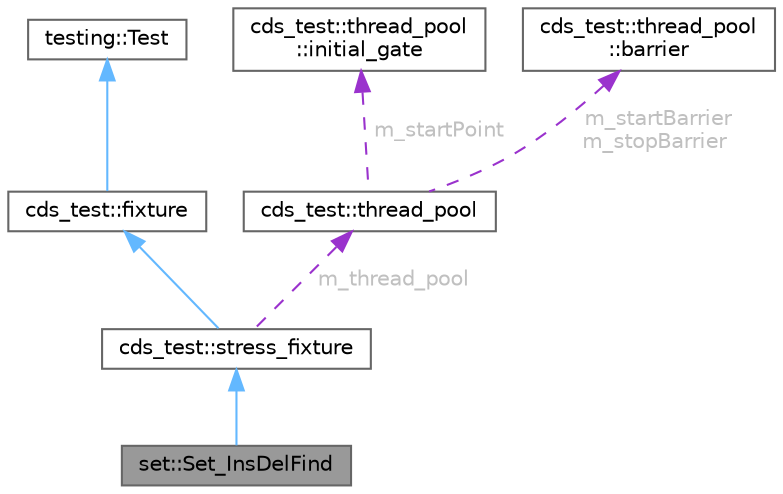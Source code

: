 digraph "set::Set_InsDelFind"
{
 // LATEX_PDF_SIZE
  bgcolor="transparent";
  edge [fontname=Helvetica,fontsize=10,labelfontname=Helvetica,labelfontsize=10];
  node [fontname=Helvetica,fontsize=10,shape=box,height=0.2,width=0.4];
  Node1 [id="Node000001",label="set::Set_InsDelFind",height=0.2,width=0.4,color="gray40", fillcolor="grey60", style="filled", fontcolor="black",tooltip=" "];
  Node2 -> Node1 [id="edge7_Node000001_Node000002",dir="back",color="steelblue1",style="solid",tooltip=" "];
  Node2 [id="Node000002",label="cds_test::stress_fixture",height=0.2,width=0.4,color="gray40", fillcolor="white", style="filled",URL="$classcds__test_1_1stress__fixture.html",tooltip=" "];
  Node3 -> Node2 [id="edge8_Node000002_Node000003",dir="back",color="steelblue1",style="solid",tooltip=" "];
  Node3 [id="Node000003",label="cds_test::fixture",height=0.2,width=0.4,color="gray40", fillcolor="white", style="filled",URL="$classcds__test_1_1fixture.html",tooltip=" "];
  Node4 -> Node3 [id="edge9_Node000003_Node000004",dir="back",color="steelblue1",style="solid",tooltip=" "];
  Node4 [id="Node000004",label="testing::Test",height=0.2,width=0.4,color="gray40", fillcolor="white", style="filled",tooltip=" "];
  Node5 -> Node2 [id="edge10_Node000002_Node000005",dir="back",color="darkorchid3",style="dashed",tooltip=" ",label=" m_thread_pool",fontcolor="grey" ];
  Node5 [id="Node000005",label="cds_test::thread_pool",height=0.2,width=0.4,color="gray40", fillcolor="white", style="filled",URL="$classcds__test_1_1thread__pool.html",tooltip=" "];
  Node6 -> Node5 [id="edge11_Node000005_Node000006",dir="back",color="darkorchid3",style="dashed",tooltip=" ",label=" m_startPoint",fontcolor="grey" ];
  Node6 [id="Node000006",label="cds_test::thread_pool\l::initial_gate",height=0.2,width=0.4,color="gray40", fillcolor="white", style="filled",URL="$classcds__test_1_1thread__pool_1_1initial__gate.html",tooltip=" "];
  Node7 -> Node5 [id="edge12_Node000005_Node000007",dir="back",color="darkorchid3",style="dashed",tooltip=" ",label=" m_startBarrier\nm_stopBarrier",fontcolor="grey" ];
  Node7 [id="Node000007",label="cds_test::thread_pool\l::barrier",height=0.2,width=0.4,color="gray40", fillcolor="white", style="filled",URL="$classcds__test_1_1thread__pool_1_1barrier.html",tooltip=" "];
}
